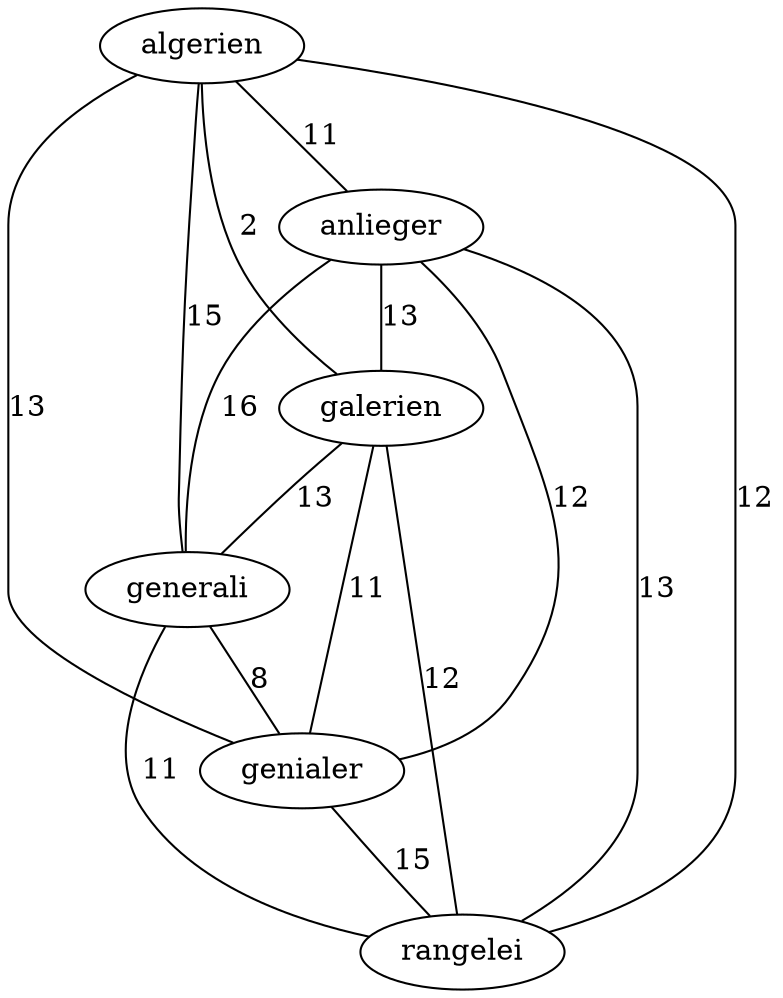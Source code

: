 graph {
	algerien -- anlieger [ label="11" ];
	algerien -- galerien [ label="2" ];
	algerien -- generali [ label="15" ];
	algerien -- genialer [ label="13" ];
	algerien -- rangelei [ label="12" ];
	anlieger -- galerien [ label="13" ];
	anlieger -- generali [ label="16" ];
	anlieger -- genialer [ label="12" ];
	anlieger -- rangelei [ label="13" ];
	galerien -- generali [ label="13" ];
	galerien -- genialer [ label="11" ];
	galerien -- rangelei [ label="12" ];
	generali -- genialer [ label="8" ];
	generali -- rangelei [ label="11" ];
	genialer -- rangelei [ label="15" ];
}